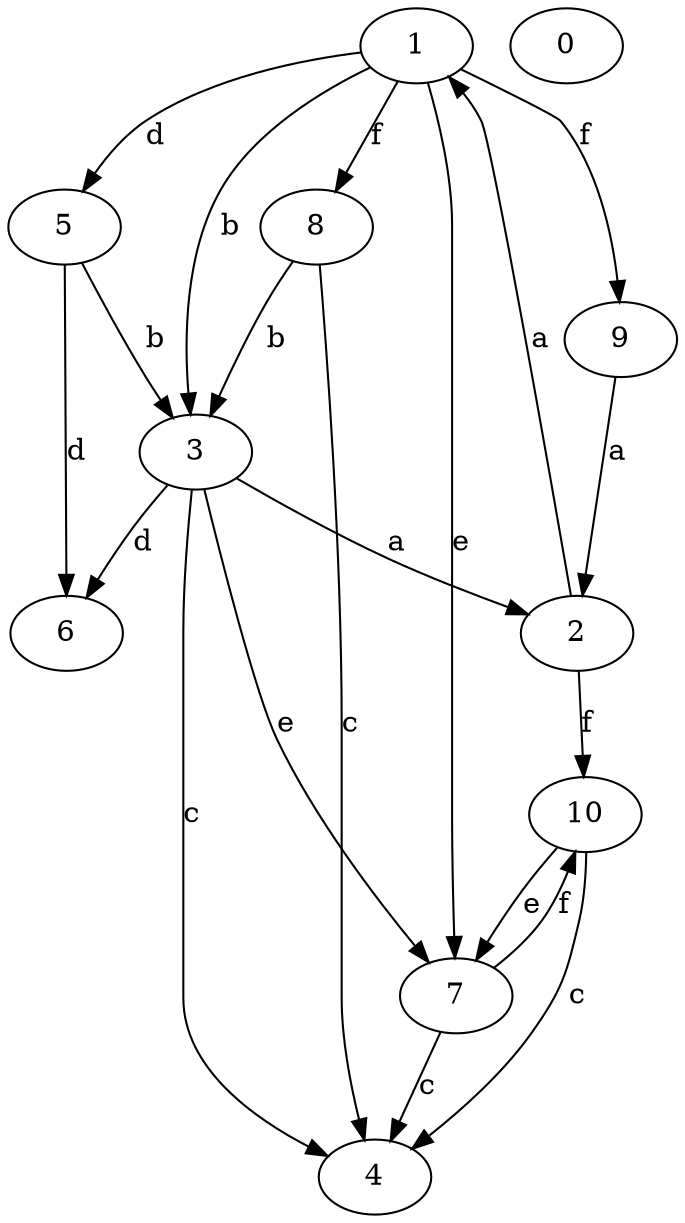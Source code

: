 strict digraph  {
1;
2;
3;
4;
5;
0;
6;
7;
8;
9;
10;
1 -> 3  [label=b];
1 -> 5  [label=d];
1 -> 7  [label=e];
1 -> 8  [label=f];
1 -> 9  [label=f];
2 -> 1  [label=a];
2 -> 10  [label=f];
3 -> 2  [label=a];
3 -> 4  [label=c];
3 -> 6  [label=d];
3 -> 7  [label=e];
5 -> 3  [label=b];
5 -> 6  [label=d];
7 -> 4  [label=c];
7 -> 10  [label=f];
8 -> 3  [label=b];
8 -> 4  [label=c];
9 -> 2  [label=a];
10 -> 4  [label=c];
10 -> 7  [label=e];
}
